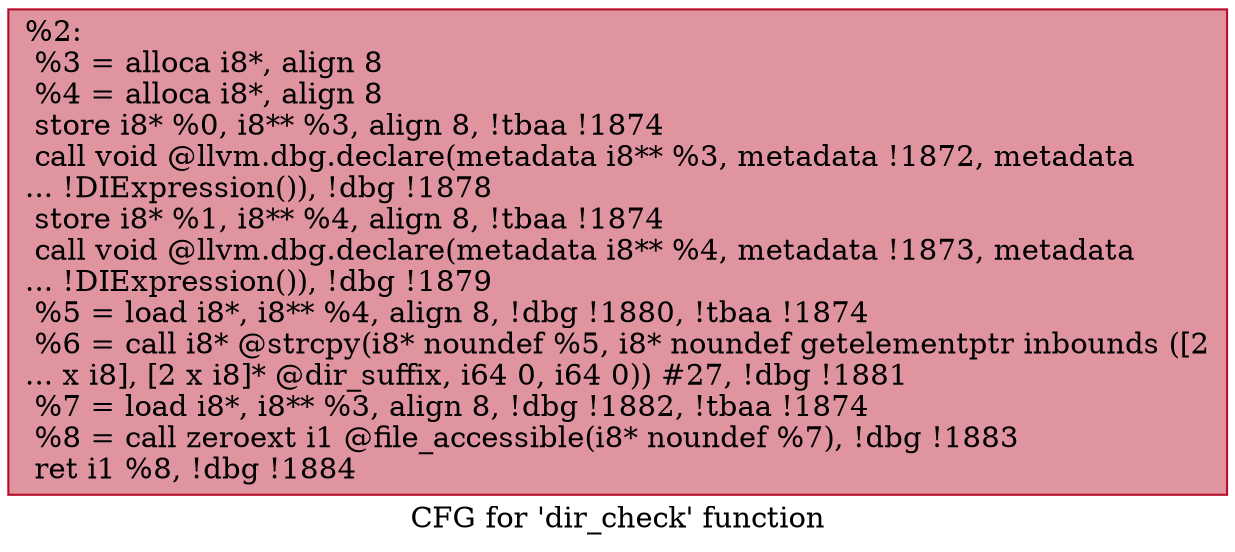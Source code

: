 digraph "CFG for 'dir_check' function" {
	label="CFG for 'dir_check' function";

	Node0x22007c0 [shape=record,color="#b70d28ff", style=filled, fillcolor="#b70d2870",label="{%2:\l  %3 = alloca i8*, align 8\l  %4 = alloca i8*, align 8\l  store i8* %0, i8** %3, align 8, !tbaa !1874\l  call void @llvm.dbg.declare(metadata i8** %3, metadata !1872, metadata\l... !DIExpression()), !dbg !1878\l  store i8* %1, i8** %4, align 8, !tbaa !1874\l  call void @llvm.dbg.declare(metadata i8** %4, metadata !1873, metadata\l... !DIExpression()), !dbg !1879\l  %5 = load i8*, i8** %4, align 8, !dbg !1880, !tbaa !1874\l  %6 = call i8* @strcpy(i8* noundef %5, i8* noundef getelementptr inbounds ([2\l... x i8], [2 x i8]* @dir_suffix, i64 0, i64 0)) #27, !dbg !1881\l  %7 = load i8*, i8** %3, align 8, !dbg !1882, !tbaa !1874\l  %8 = call zeroext i1 @file_accessible(i8* noundef %7), !dbg !1883\l  ret i1 %8, !dbg !1884\l}"];
}
